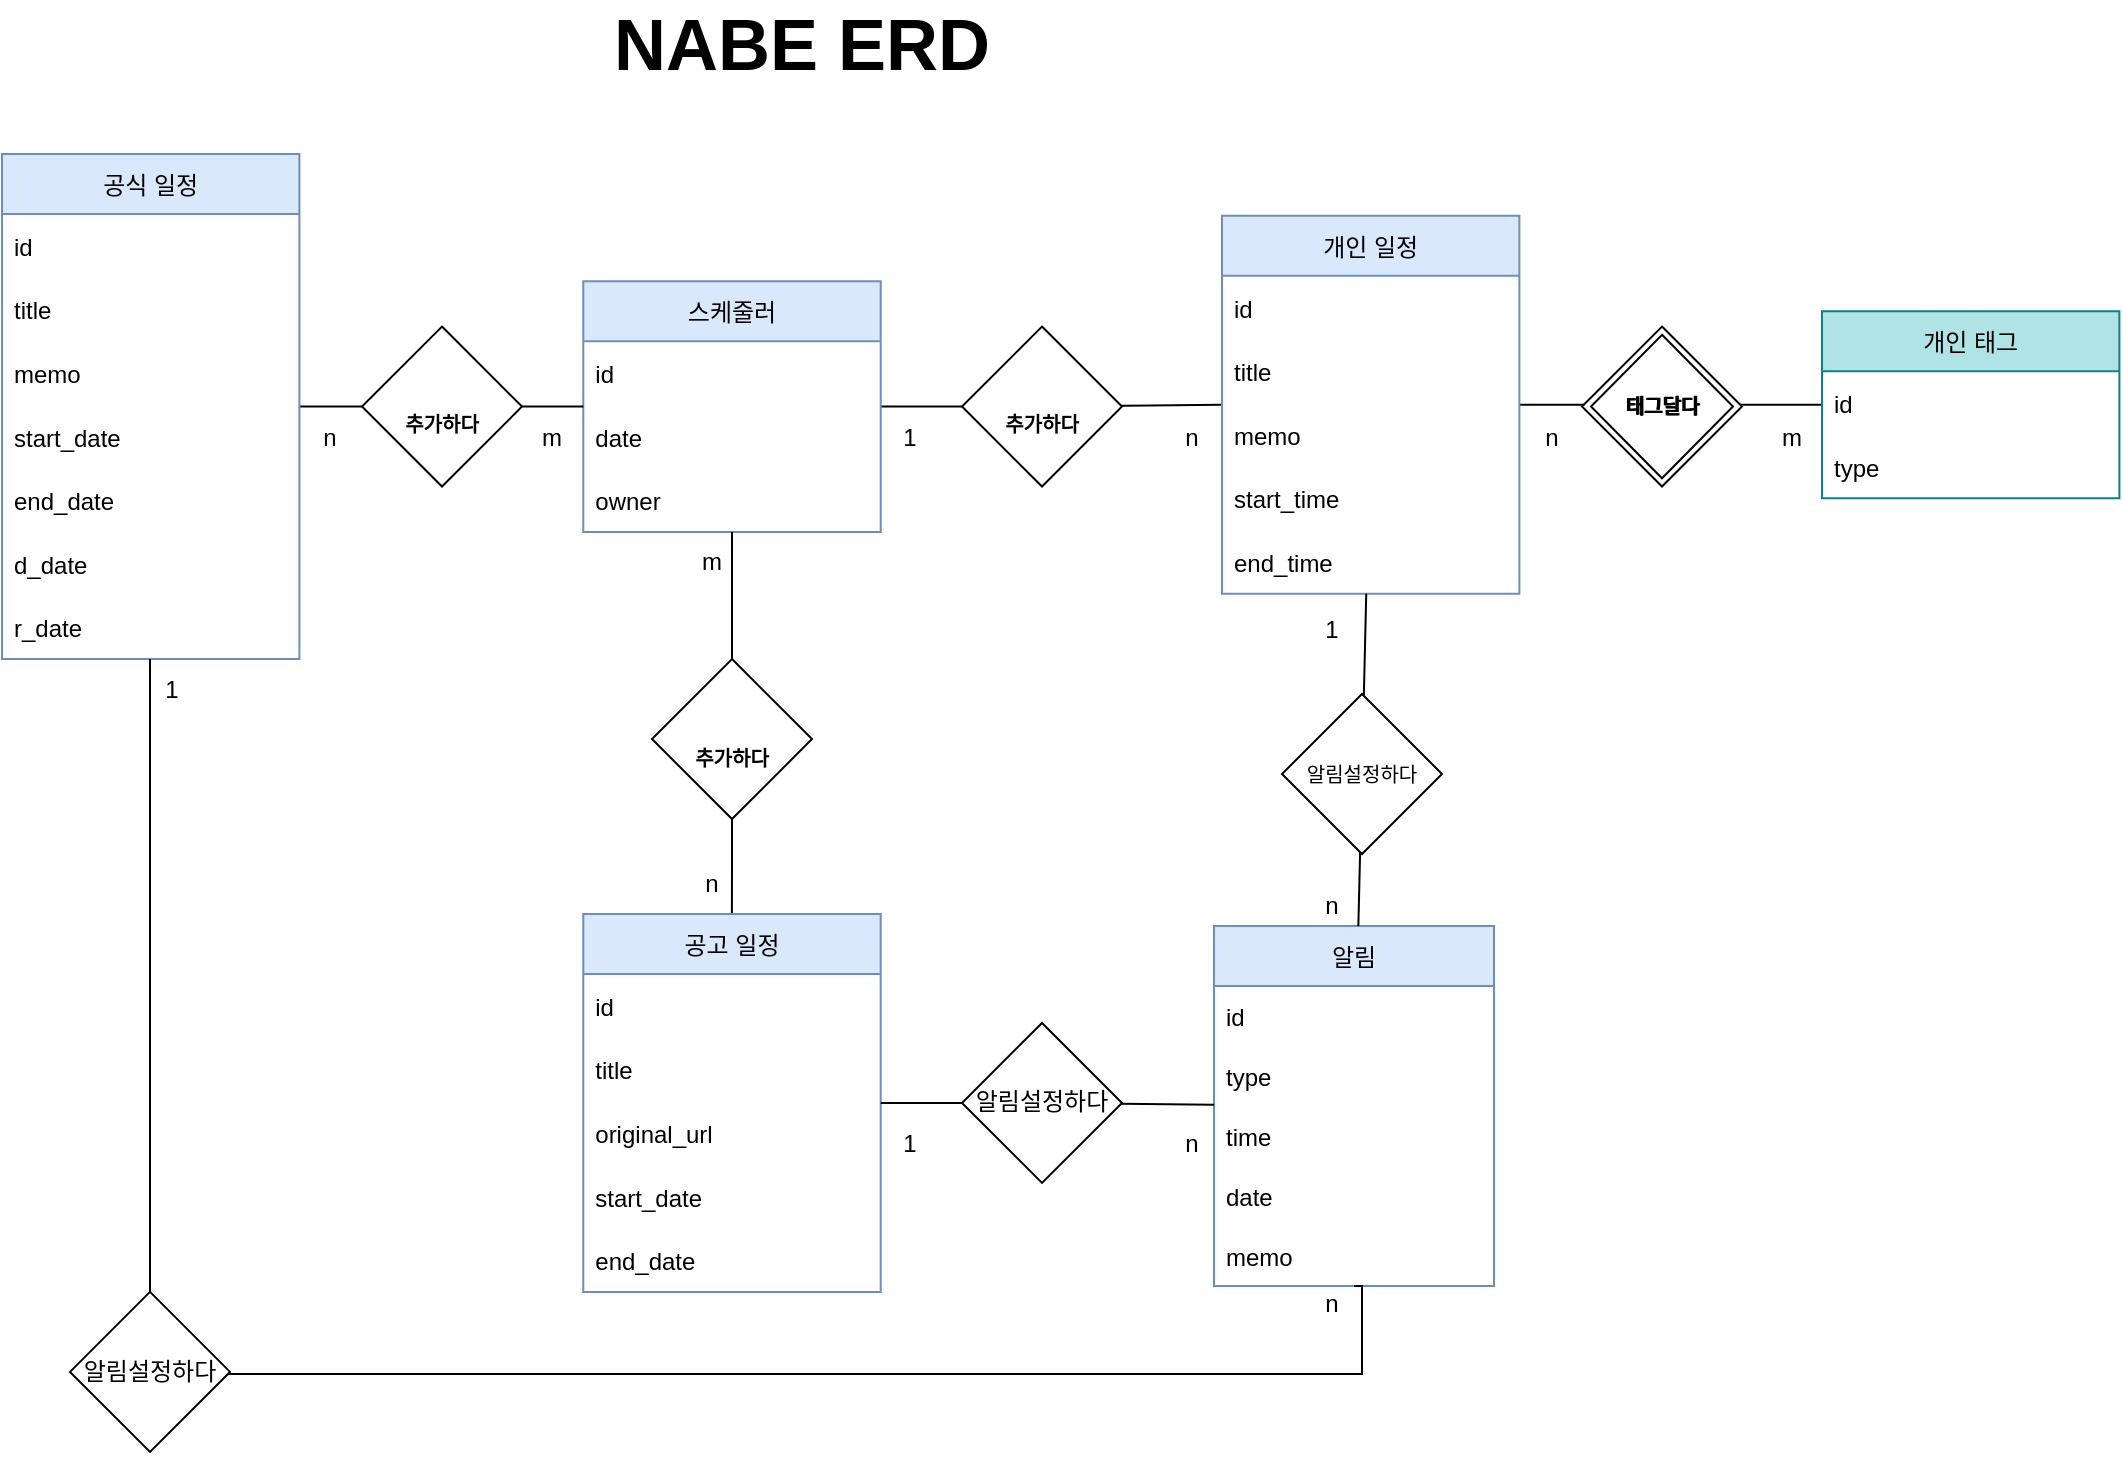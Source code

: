 <mxfile version="20.0.4" type="device"><diagram id="R2lEEEUBdFMjLlhIrx00" name="Page-1"><mxGraphModel dx="1422" dy="2394" grid="0" gridSize="10" guides="1" tooltips="1" connect="1" arrows="1" fold="1" page="0" pageScale="1" pageWidth="850" pageHeight="1100" math="0" shadow="0" extFonts="Permanent Marker^https://fonts.googleapis.com/css?family=Permanent+Marker"><root><mxCell id="0"/><mxCell id="1" parent="0"/><mxCell id="NjRpbK_JH7Lu0Te2wr0x-95" style="edgeStyle=orthogonalEdgeStyle;rounded=0;orthogonalLoop=1;jettySize=auto;html=1;exitX=1;exitY=0.5;exitDx=0;exitDy=0;fontSize=36;endArrow=none;endFill=0;" parent="1" source="NjRpbK_JH7Lu0Te2wr0x-1" target="NjRpbK_JH7Lu0Te2wr0x-4" edge="1"><mxGeometry relative="1" as="geometry"/></mxCell><mxCell id="NjRpbK_JH7Lu0Te2wr0x-99" style="edgeStyle=orthogonalEdgeStyle;rounded=0;orthogonalLoop=1;jettySize=auto;html=1;exitX=0;exitY=0.5;exitDx=0;exitDy=0;fontSize=36;endArrow=none;endFill=0;startArrow=none;" parent="1" source="NjRpbK_JH7Lu0Te2wr0x-102" target="NjRpbK_JH7Lu0Te2wr0x-64" edge="1"><mxGeometry relative="1" as="geometry"/></mxCell><mxCell id="NjRpbK_JH7Lu0Te2wr0x-100" style="edgeStyle=orthogonalEdgeStyle;rounded=0;orthogonalLoop=1;jettySize=auto;html=1;exitX=0.5;exitY=1;exitDx=0;exitDy=0;fontSize=36;endArrow=none;endFill=0;startArrow=none;" parent="1" source="NjRpbK_JH7Lu0Te2wr0x-101" target="NjRpbK_JH7Lu0Te2wr0x-60" edge="1"><mxGeometry relative="1" as="geometry"/></mxCell><mxCell id="NjRpbK_JH7Lu0Te2wr0x-1" value="스케줄러" style="swimlane;fontStyle=0;childLayout=stackLayout;horizontal=1;startSize=30;horizontalStack=0;resizeParent=1;resizeParentMax=0;resizeLast=0;collapsible=1;marginBottom=0;fillColor=#dae8fc;strokeColor=#6c8ebf;" parent="1" vertex="1"><mxGeometry x="410.65" y="-1386.413" width="148.702" height="125.37" as="geometry"/></mxCell><mxCell id="NjRpbK_JH7Lu0Te2wr0x-2" value="id" style="text;strokeColor=none;fillColor=none;align=left;verticalAlign=middle;spacingLeft=4;spacingRight=4;overflow=hidden;points=[[0,0.5],[1,0.5]];portConstraint=eastwest;rotatable=0;" parent="NjRpbK_JH7Lu0Te2wr0x-1" vertex="1"><mxGeometry y="30" width="148.702" height="31.79" as="geometry"/></mxCell><mxCell id="NjRpbK_JH7Lu0Te2wr0x-3" value="date" style="text;strokeColor=none;fillColor=none;align=left;verticalAlign=middle;spacingLeft=4;spacingRight=4;overflow=hidden;points=[[0,0.5],[1,0.5]];portConstraint=eastwest;rotatable=0;" parent="NjRpbK_JH7Lu0Te2wr0x-1" vertex="1"><mxGeometry y="61.79" width="148.702" height="31.79" as="geometry"/></mxCell><mxCell id="NjRpbK_JH7Lu0Te2wr0x-92" value="owner" style="text;strokeColor=none;fillColor=none;align=left;verticalAlign=middle;spacingLeft=4;spacingRight=4;overflow=hidden;points=[[0,0.5],[1,0.5]];portConstraint=eastwest;rotatable=0;" parent="NjRpbK_JH7Lu0Te2wr0x-1" vertex="1"><mxGeometry y="93.58" width="148.702" height="31.79" as="geometry"/></mxCell><mxCell id="NjRpbK_JH7Lu0Te2wr0x-105" style="edgeStyle=orthogonalEdgeStyle;rounded=0;orthogonalLoop=1;jettySize=auto;html=1;exitX=1;exitY=0.5;exitDx=0;exitDy=0;fontSize=10;endArrow=none;endFill=0;" parent="1" source="NjRpbK_JH7Lu0Te2wr0x-4" target="q_sAL5HzXoIGW23Vt9Ow-73" edge="1"><mxGeometry relative="1" as="geometry"/></mxCell><mxCell id="NjRpbK_JH7Lu0Te2wr0x-4" value="개인 일정" style="swimlane;fontStyle=0;childLayout=stackLayout;horizontal=1;startSize=30;horizontalStack=0;resizeParent=1;resizeParentMax=0;resizeLast=0;collapsible=1;marginBottom=0;fillColor=#dae8fc;strokeColor=#6c8ebf;" parent="1" vertex="1"><mxGeometry x="729.995" y="-1419.1" width="148.702" height="188.951" as="geometry"/></mxCell><mxCell id="NjRpbK_JH7Lu0Te2wr0x-5" value="id" style="text;strokeColor=none;fillColor=none;align=left;verticalAlign=middle;spacingLeft=4;spacingRight=4;overflow=hidden;points=[[0,0.5],[1,0.5]];portConstraint=eastwest;rotatable=0;" parent="NjRpbK_JH7Lu0Te2wr0x-4" vertex="1"><mxGeometry y="30" width="148.702" height="31.79" as="geometry"/></mxCell><mxCell id="NjRpbK_JH7Lu0Te2wr0x-6" value="title" style="text;strokeColor=none;fillColor=none;align=left;verticalAlign=middle;spacingLeft=4;spacingRight=4;overflow=hidden;points=[[0,0.5],[1,0.5]];portConstraint=eastwest;rotatable=0;" parent="NjRpbK_JH7Lu0Te2wr0x-4" vertex="1"><mxGeometry y="61.79" width="148.702" height="31.79" as="geometry"/></mxCell><mxCell id="NjRpbK_JH7Lu0Te2wr0x-7" value="memo" style="text;strokeColor=none;fillColor=none;align=left;verticalAlign=middle;spacingLeft=4;spacingRight=4;overflow=hidden;points=[[0,0.5],[1,0.5]];portConstraint=eastwest;rotatable=0;" parent="NjRpbK_JH7Lu0Te2wr0x-4" vertex="1"><mxGeometry y="93.58" width="148.702" height="31.79" as="geometry"/></mxCell><mxCell id="NjRpbK_JH7Lu0Te2wr0x-9" value="start_time" style="text;strokeColor=none;fillColor=none;align=left;verticalAlign=middle;spacingLeft=4;spacingRight=4;overflow=hidden;points=[[0,0.5],[1,0.5]];portConstraint=eastwest;rotatable=0;" parent="NjRpbK_JH7Lu0Te2wr0x-4" vertex="1"><mxGeometry y="125.37" width="148.702" height="31.79" as="geometry"/></mxCell><mxCell id="NjRpbK_JH7Lu0Te2wr0x-10" value="end_time" style="text;strokeColor=none;fillColor=none;align=left;verticalAlign=middle;spacingLeft=4;spacingRight=4;overflow=hidden;points=[[0,0.5],[1,0.5]];portConstraint=eastwest;rotatable=0;" parent="NjRpbK_JH7Lu0Te2wr0x-4" vertex="1"><mxGeometry y="157.16" width="148.702" height="31.79" as="geometry"/></mxCell><mxCell id="NjRpbK_JH7Lu0Te2wr0x-60" value="공고 일정" style="swimlane;fontStyle=0;childLayout=stackLayout;horizontal=1;startSize=30;horizontalStack=0;resizeParent=1;resizeParentMax=0;resizeLast=0;collapsible=1;marginBottom=0;fillColor=#dae8fc;strokeColor=#6c8ebf;" parent="1" vertex="1"><mxGeometry x="410.645" y="-1069.998" width="148.702" height="188.951" as="geometry"/></mxCell><mxCell id="NjRpbK_JH7Lu0Te2wr0x-61" value="id" style="text;strokeColor=none;fillColor=none;align=left;verticalAlign=middle;spacingLeft=4;spacingRight=4;overflow=hidden;points=[[0,0.5],[1,0.5]];portConstraint=eastwest;rotatable=0;" parent="NjRpbK_JH7Lu0Te2wr0x-60" vertex="1"><mxGeometry y="30" width="148.702" height="31.79" as="geometry"/></mxCell><mxCell id="NjRpbK_JH7Lu0Te2wr0x-62" value="title" style="text;strokeColor=none;fillColor=none;align=left;verticalAlign=middle;spacingLeft=4;spacingRight=4;overflow=hidden;points=[[0,0.5],[1,0.5]];portConstraint=eastwest;rotatable=0;" parent="NjRpbK_JH7Lu0Te2wr0x-60" vertex="1"><mxGeometry y="61.79" width="148.702" height="31.79" as="geometry"/></mxCell><mxCell id="NjRpbK_JH7Lu0Te2wr0x-63" value="original_url" style="text;strokeColor=none;fillColor=none;align=left;verticalAlign=middle;spacingLeft=4;spacingRight=4;overflow=hidden;points=[[0,0.5],[1,0.5]];portConstraint=eastwest;rotatable=0;" parent="NjRpbK_JH7Lu0Te2wr0x-60" vertex="1"><mxGeometry y="93.58" width="148.702" height="31.79" as="geometry"/></mxCell><mxCell id="NjRpbK_JH7Lu0Te2wr0x-86" value="start_date" style="text;strokeColor=none;fillColor=none;align=left;verticalAlign=middle;spacingLeft=4;spacingRight=4;overflow=hidden;points=[[0,0.5],[1,0.5]];portConstraint=eastwest;rotatable=0;" parent="NjRpbK_JH7Lu0Te2wr0x-60" vertex="1"><mxGeometry y="125.37" width="148.702" height="31.79" as="geometry"/></mxCell><mxCell id="NjRpbK_JH7Lu0Te2wr0x-87" value="end_date" style="text;strokeColor=none;fillColor=none;align=left;verticalAlign=middle;spacingLeft=4;spacingRight=4;overflow=hidden;points=[[0,0.5],[1,0.5]];portConstraint=eastwest;rotatable=0;" parent="NjRpbK_JH7Lu0Te2wr0x-60" vertex="1"><mxGeometry y="157.16" width="148.702" height="31.79" as="geometry"/></mxCell><mxCell id="NjRpbK_JH7Lu0Te2wr0x-64" value="공식 일정" style="swimlane;fontStyle=0;childLayout=stackLayout;horizontal=1;startSize=30;horizontalStack=0;resizeParent=1;resizeParentMax=0;resizeLast=0;collapsible=1;marginBottom=0;fillColor=#dae8fc;strokeColor=#6c8ebf;" parent="1" vertex="1"><mxGeometry x="119.997" y="-1449.996" width="148.702" height="252.531" as="geometry"/></mxCell><mxCell id="NjRpbK_JH7Lu0Te2wr0x-65" value="id" style="text;strokeColor=none;fillColor=none;align=left;verticalAlign=middle;spacingLeft=4;spacingRight=4;overflow=hidden;points=[[0,0.5],[1,0.5]];portConstraint=eastwest;rotatable=0;" parent="NjRpbK_JH7Lu0Te2wr0x-64" vertex="1"><mxGeometry y="30" width="148.702" height="31.79" as="geometry"/></mxCell><mxCell id="NjRpbK_JH7Lu0Te2wr0x-66" value="title" style="text;strokeColor=none;fillColor=none;align=left;verticalAlign=middle;spacingLeft=4;spacingRight=4;overflow=hidden;points=[[0,0.5],[1,0.5]];portConstraint=eastwest;rotatable=0;" parent="NjRpbK_JH7Lu0Te2wr0x-64" vertex="1"><mxGeometry y="61.79" width="148.702" height="31.79" as="geometry"/></mxCell><mxCell id="NjRpbK_JH7Lu0Te2wr0x-67" value="memo" style="text;strokeColor=none;fillColor=none;align=left;verticalAlign=middle;spacingLeft=4;spacingRight=4;overflow=hidden;points=[[0,0.5],[1,0.5]];portConstraint=eastwest;rotatable=0;" parent="NjRpbK_JH7Lu0Te2wr0x-64" vertex="1"><mxGeometry y="93.58" width="148.702" height="31.79" as="geometry"/></mxCell><mxCell id="NjRpbK_JH7Lu0Te2wr0x-88" value="start_date" style="text;strokeColor=none;fillColor=none;align=left;verticalAlign=middle;spacingLeft=4;spacingRight=4;overflow=hidden;points=[[0,0.5],[1,0.5]];portConstraint=eastwest;rotatable=0;" parent="NjRpbK_JH7Lu0Te2wr0x-64" vertex="1"><mxGeometry y="125.37" width="148.702" height="31.79" as="geometry"/></mxCell><mxCell id="NjRpbK_JH7Lu0Te2wr0x-89" value="end_date" style="text;strokeColor=none;fillColor=none;align=left;verticalAlign=middle;spacingLeft=4;spacingRight=4;overflow=hidden;points=[[0,0.5],[1,0.5]];portConstraint=eastwest;rotatable=0;" parent="NjRpbK_JH7Lu0Te2wr0x-64" vertex="1"><mxGeometry y="157.16" width="148.702" height="31.79" as="geometry"/></mxCell><mxCell id="NjRpbK_JH7Lu0Te2wr0x-90" value="d_date" style="text;strokeColor=none;fillColor=none;align=left;verticalAlign=middle;spacingLeft=4;spacingRight=4;overflow=hidden;points=[[0,0.5],[1,0.5]];portConstraint=eastwest;rotatable=0;" parent="NjRpbK_JH7Lu0Te2wr0x-64" vertex="1"><mxGeometry y="188.951" width="148.702" height="31.79" as="geometry"/></mxCell><mxCell id="NjRpbK_JH7Lu0Te2wr0x-91" value="r_date" style="text;strokeColor=none;fillColor=none;align=left;verticalAlign=middle;spacingLeft=4;spacingRight=4;overflow=hidden;points=[[0,0.5],[1,0.5]];portConstraint=eastwest;rotatable=0;" parent="NjRpbK_JH7Lu0Te2wr0x-64" vertex="1"><mxGeometry y="220.741" width="148.702" height="31.79" as="geometry"/></mxCell><mxCell id="NjRpbK_JH7Lu0Te2wr0x-93" value="&lt;b&gt;&lt;font style=&quot;font-size: 36px;&quot;&gt;NABE ERD&lt;/font&gt;&lt;/b&gt;" style="text;html=1;strokeColor=none;fillColor=none;align=center;verticalAlign=middle;whiteSpace=wrap;rounded=0;" parent="1" vertex="1"><mxGeometry x="400" y="-1520" width="240" height="30" as="geometry"/></mxCell><mxCell id="NjRpbK_JH7Lu0Te2wr0x-102" value="&lt;span style=&quot;font-size: 10px;&quot;&gt;&lt;b&gt;추가하다&lt;/b&gt;&lt;/span&gt;" style="rhombus;whiteSpace=wrap;html=1;fontSize=36;" parent="1" vertex="1"><mxGeometry x="300" y="-1363.73" width="80" height="80" as="geometry"/></mxCell><mxCell id="NjRpbK_JH7Lu0Te2wr0x-103" value="" style="edgeStyle=orthogonalEdgeStyle;rounded=0;orthogonalLoop=1;jettySize=auto;html=1;exitX=0;exitY=0.5;exitDx=0;exitDy=0;fontSize=36;endArrow=none;endFill=0;" parent="1" source="NjRpbK_JH7Lu0Te2wr0x-1" target="NjRpbK_JH7Lu0Te2wr0x-102" edge="1"><mxGeometry relative="1" as="geometry"><mxPoint x="410.65" y="-1323.728" as="sourcePoint"/><mxPoint x="268.698" y="-1323.7" as="targetPoint"/></mxGeometry></mxCell><mxCell id="NjRpbK_JH7Lu0Te2wr0x-104" value="&lt;span style=&quot;font-size: 10px;&quot;&gt;&lt;b&gt;추가하다&lt;/b&gt;&lt;/span&gt;" style="rhombus;whiteSpace=wrap;html=1;fontSize=36;" parent="1" vertex="1"><mxGeometry x="600" y="-1363.73" width="80" height="80" as="geometry"/></mxCell><mxCell id="q_sAL5HzXoIGW23Vt9Ow-73" value="개인 태그" style="swimlane;fontStyle=0;childLayout=stackLayout;horizontal=1;startSize=30;horizontalStack=0;resizeParent=1;resizeParentMax=0;resizeLast=0;collapsible=1;marginBottom=0;fillColor=#b0e3e6;strokeColor=#0e8088;" parent="1" vertex="1"><mxGeometry x="1029.998" y="-1371.41" width="148.702" height="93.58" as="geometry"/></mxCell><mxCell id="q_sAL5HzXoIGW23Vt9Ow-74" value="id" style="text;strokeColor=none;fillColor=none;align=left;verticalAlign=middle;spacingLeft=4;spacingRight=4;overflow=hidden;points=[[0,0.5],[1,0.5]];portConstraint=eastwest;rotatable=0;" parent="q_sAL5HzXoIGW23Vt9Ow-73" vertex="1"><mxGeometry y="30" width="148.702" height="31.79" as="geometry"/></mxCell><mxCell id="q_sAL5HzXoIGW23Vt9Ow-75" value="type" style="text;strokeColor=none;fillColor=none;align=left;verticalAlign=middle;spacingLeft=4;spacingRight=4;overflow=hidden;points=[[0,0.5],[1,0.5]];portConstraint=eastwest;rotatable=0;" parent="q_sAL5HzXoIGW23Vt9Ow-73" vertex="1"><mxGeometry y="61.79" width="148.702" height="31.79" as="geometry"/></mxCell><mxCell id="NjRpbK_JH7Lu0Te2wr0x-106" value="&lt;b&gt;태그달다&lt;/b&gt;" style="rhombus;whiteSpace=wrap;html=1;fontSize=10;fillColor=default;" parent="1" vertex="1"><mxGeometry x="910" y="-1363.73" width="80" height="80" as="geometry"/></mxCell><mxCell id="NjRpbK_JH7Lu0Te2wr0x-113" style="edgeStyle=orthogonalEdgeStyle;rounded=0;orthogonalLoop=1;jettySize=auto;html=1;exitX=0.5;exitY=1;exitDx=0;exitDy=0;fontSize=10;endArrow=none;endFill=0;startArrow=none;" parent="1" source="2Dq9rw3LVNsz7IJOj7ap-1" target="NjRpbK_JH7Lu0Te2wr0x-64" edge="1"><mxGeometry relative="1" as="geometry"><Array as="points"><mxPoint x="194" y="-840"/></Array></mxGeometry></mxCell><mxCell id="vDxI3ABrBd7VpzkWDL6A-2" value="알림" style="swimlane;fontStyle=0;childLayout=stackLayout;horizontal=1;startSize=30;horizontalStack=0;resizeParent=1;resizeParentMax=0;resizeLast=0;collapsible=1;marginBottom=0;fillColor=#dae8fc;strokeColor=#6c8ebf;" parent="1" vertex="1"><mxGeometry x="726" y="-1064" width="140" height="180" as="geometry"/></mxCell><mxCell id="vDxI3ABrBd7VpzkWDL6A-3" value="id" style="text;strokeColor=none;fillColor=none;align=left;verticalAlign=middle;spacingLeft=4;spacingRight=4;overflow=hidden;points=[[0,0.5],[1,0.5]];portConstraint=eastwest;rotatable=0;" parent="vDxI3ABrBd7VpzkWDL6A-2" vertex="1"><mxGeometry y="30" width="140" height="30" as="geometry"/></mxCell><mxCell id="vDxI3ABrBd7VpzkWDL6A-4" value="type" style="text;strokeColor=none;fillColor=none;align=left;verticalAlign=middle;spacingLeft=4;spacingRight=4;overflow=hidden;points=[[0,0.5],[1,0.5]];portConstraint=eastwest;rotatable=0;" parent="vDxI3ABrBd7VpzkWDL6A-2" vertex="1"><mxGeometry y="60" width="140" height="30" as="geometry"/></mxCell><mxCell id="vDxI3ABrBd7VpzkWDL6A-9" value="time" style="text;strokeColor=none;fillColor=none;align=left;verticalAlign=middle;spacingLeft=4;spacingRight=4;overflow=hidden;points=[[0,0.5],[1,0.5]];portConstraint=eastwest;rotatable=0;" parent="vDxI3ABrBd7VpzkWDL6A-2" vertex="1"><mxGeometry y="90" width="140" height="30" as="geometry"/></mxCell><mxCell id="MnGoxhjMUu3dCWwJsWiS-6" value="date" style="text;strokeColor=none;fillColor=none;align=left;verticalAlign=middle;spacingLeft=4;spacingRight=4;overflow=hidden;points=[[0,0.5],[1,0.5]];portConstraint=eastwest;rotatable=0;" parent="vDxI3ABrBd7VpzkWDL6A-2" vertex="1"><mxGeometry y="120" width="140" height="30" as="geometry"/></mxCell><mxCell id="8w85eZOWtA_6GfHyQTSn-62" value="memo" style="text;strokeColor=none;fillColor=none;align=left;verticalAlign=middle;spacingLeft=4;spacingRight=4;overflow=hidden;points=[[0,0.5],[1,0.5]];portConstraint=eastwest;rotatable=0;" parent="vDxI3ABrBd7VpzkWDL6A-2" vertex="1"><mxGeometry y="150" width="140" height="30" as="geometry"/></mxCell><mxCell id="NjRpbK_JH7Lu0Te2wr0x-108" value="" style="endArrow=none;html=1;rounded=0;fontSize=10;startArrow=none;" parent="1" source="2Dq9rw3LVNsz7IJOj7ap-3" target="vDxI3ABrBd7VpzkWDL6A-2" edge="1"><mxGeometry width="50" height="50" relative="1" as="geometry"><mxPoint x="500" y="-1210" as="sourcePoint"/><mxPoint x="550" y="-1260" as="targetPoint"/></mxGeometry></mxCell><mxCell id="NjRpbK_JH7Lu0Te2wr0x-111" value="" style="endArrow=none;html=1;rounded=0;fontSize=10;startArrow=none;" parent="1" source="NjRpbK_JH7Lu0Te2wr0x-115" target="vDxI3ABrBd7VpzkWDL6A-2" edge="1"><mxGeometry width="50" height="50" relative="1" as="geometry"><mxPoint x="500" y="-1210" as="sourcePoint"/><mxPoint x="550" y="-1260" as="targetPoint"/></mxGeometry></mxCell><mxCell id="NjRpbK_JH7Lu0Te2wr0x-101" value="&lt;span style=&quot;font-size: 10px;&quot;&gt;&lt;b&gt;추가하다&lt;/b&gt;&lt;/span&gt;" style="rhombus;whiteSpace=wrap;html=1;fontSize=36;" parent="1" vertex="1"><mxGeometry x="445" y="-1197.46" width="80" height="80" as="geometry"/></mxCell><mxCell id="NjRpbK_JH7Lu0Te2wr0x-114" value="" style="edgeStyle=orthogonalEdgeStyle;rounded=0;orthogonalLoop=1;jettySize=auto;html=1;exitX=0.5;exitY=1;exitDx=0;exitDy=0;fontSize=36;endArrow=none;endFill=0;" parent="1" source="NjRpbK_JH7Lu0Te2wr0x-1" target="NjRpbK_JH7Lu0Te2wr0x-101" edge="1"><mxGeometry relative="1" as="geometry"><mxPoint x="485.001" y="-1261.043" as="sourcePoint"/><mxPoint x="485" y="-1069.998" as="targetPoint"/></mxGeometry></mxCell><mxCell id="NjRpbK_JH7Lu0Te2wr0x-115" value="알림설정하다" style="rhombus;whiteSpace=wrap;html=1;fontSize=10;fillColor=default;" parent="1" vertex="1"><mxGeometry x="760" y="-1180" width="80" height="80" as="geometry"/></mxCell><mxCell id="NjRpbK_JH7Lu0Te2wr0x-116" value="" style="endArrow=none;html=1;rounded=0;fontSize=10;" parent="1" source="NjRpbK_JH7Lu0Te2wr0x-4" target="NjRpbK_JH7Lu0Te2wr0x-115" edge="1"><mxGeometry width="50" height="50" relative="1" as="geometry"><mxPoint x="803.17" y="-1230.149" as="sourcePoint"/><mxPoint x="800.934" y="-1050.52" as="targetPoint"/></mxGeometry></mxCell><mxCell id="2Dq9rw3LVNsz7IJOj7ap-1" value="알림설정하다" style="rhombus;whiteSpace=wrap;html=1;" parent="1" vertex="1"><mxGeometry x="154" y="-881.05" width="80" height="80" as="geometry"/></mxCell><mxCell id="2Dq9rw3LVNsz7IJOj7ap-2" value="" style="edgeStyle=orthogonalEdgeStyle;rounded=0;orthogonalLoop=1;jettySize=auto;html=1;exitX=0.5;exitY=1;exitDx=0;exitDy=0;fontSize=10;endArrow=none;endFill=0;" parent="1" source="vDxI3ABrBd7VpzkWDL6A-2" target="2Dq9rw3LVNsz7IJOj7ap-1" edge="1"><mxGeometry relative="1" as="geometry"><Array as="points"><mxPoint x="800" y="-840"/></Array><mxPoint x="800" y="-900.52" as="sourcePoint"/><mxPoint x="194" y="-1197.465" as="targetPoint"/></mxGeometry></mxCell><mxCell id="2Dq9rw3LVNsz7IJOj7ap-3" value="알림설정하다" style="rhombus;whiteSpace=wrap;html=1;" parent="1" vertex="1"><mxGeometry x="600" y="-1015.52" width="80" height="80" as="geometry"/></mxCell><mxCell id="2Dq9rw3LVNsz7IJOj7ap-4" value="" style="endArrow=none;html=1;rounded=0;fontSize=10;" parent="1" source="NjRpbK_JH7Lu0Te2wr0x-60" target="2Dq9rw3LVNsz7IJOj7ap-3" edge="1"><mxGeometry width="50" height="50" relative="1" as="geometry"><mxPoint x="559.347" y="-975.522" as="sourcePoint"/><mxPoint x="730" y="-975.521" as="targetPoint"/></mxGeometry></mxCell><mxCell id="GEluelxcflbLjcZ2ShhA-2" value="1" style="text;html=1;strokeColor=none;fillColor=none;align=center;verticalAlign=middle;whiteSpace=wrap;rounded=0;" parent="1" vertex="1"><mxGeometry x="559.35" y="-1322.62" width="30" height="30" as="geometry"/></mxCell><mxCell id="GEluelxcflbLjcZ2ShhA-4" value="n" style="text;html=1;strokeColor=none;fillColor=none;align=center;verticalAlign=middle;whiteSpace=wrap;rounded=0;" parent="1" vertex="1"><mxGeometry x="700" y="-1322.62" width="30" height="30" as="geometry"/></mxCell><mxCell id="GEluelxcflbLjcZ2ShhA-6" value="n" style="text;html=1;strokeColor=none;fillColor=none;align=center;verticalAlign=middle;whiteSpace=wrap;rounded=0;" parent="1" vertex="1"><mxGeometry x="880" y="-1322.62" width="30" height="30" as="geometry"/></mxCell><mxCell id="GEluelxcflbLjcZ2ShhA-7" value="m" style="text;html=1;strokeColor=none;fillColor=none;align=center;verticalAlign=middle;whiteSpace=wrap;rounded=0;" parent="1" vertex="1"><mxGeometry x="1000" y="-1322.62" width="30" height="30" as="geometry"/></mxCell><mxCell id="GEluelxcflbLjcZ2ShhA-8" value="1" style="text;html=1;strokeColor=none;fillColor=none;align=center;verticalAlign=middle;whiteSpace=wrap;rounded=0;" parent="1" vertex="1"><mxGeometry x="770" y="-1227.46" width="30" height="30" as="geometry"/></mxCell><mxCell id="GEluelxcflbLjcZ2ShhA-9" value="n" style="text;html=1;strokeColor=none;fillColor=none;align=center;verticalAlign=middle;whiteSpace=wrap;rounded=0;" parent="1" vertex="1"><mxGeometry x="770" y="-1089" width="30" height="30" as="geometry"/></mxCell><mxCell id="GEluelxcflbLjcZ2ShhA-10" value="1" style="text;html=1;strokeColor=none;fillColor=none;align=center;verticalAlign=middle;whiteSpace=wrap;rounded=0;" parent="1" vertex="1"><mxGeometry x="559.35" y="-970.0" width="30" height="30" as="geometry"/></mxCell><mxCell id="GEluelxcflbLjcZ2ShhA-11" value="1" style="text;html=1;strokeColor=none;fillColor=none;align=center;verticalAlign=middle;whiteSpace=wrap;rounded=0;" parent="1" vertex="1"><mxGeometry x="190" y="-1197.46" width="30" height="30" as="geometry"/></mxCell><mxCell id="GEluelxcflbLjcZ2ShhA-12" value="n" style="text;html=1;strokeColor=none;fillColor=none;align=center;verticalAlign=middle;whiteSpace=wrap;rounded=0;" parent="1" vertex="1"><mxGeometry x="700" y="-970.0" width="30" height="30" as="geometry"/></mxCell><mxCell id="GEluelxcflbLjcZ2ShhA-13" value="n" style="text;html=1;strokeColor=none;fillColor=none;align=center;verticalAlign=middle;whiteSpace=wrap;rounded=0;" parent="1" vertex="1"><mxGeometry x="770" y="-890.0" width="30" height="30" as="geometry"/></mxCell><mxCell id="GEluelxcflbLjcZ2ShhA-14" value="m" style="text;html=1;strokeColor=none;fillColor=none;align=center;verticalAlign=middle;whiteSpace=wrap;rounded=0;" parent="1" vertex="1"><mxGeometry x="380" y="-1322.62" width="30" height="30" as="geometry"/></mxCell><mxCell id="GEluelxcflbLjcZ2ShhA-15" value="n" style="text;html=1;strokeColor=none;fillColor=none;align=center;verticalAlign=middle;whiteSpace=wrap;rounded=0;" parent="1" vertex="1"><mxGeometry x="268.7" y="-1322.62" width="30" height="30" as="geometry"/></mxCell><mxCell id="GEluelxcflbLjcZ2ShhA-17" value="m" style="text;html=1;strokeColor=none;fillColor=none;align=center;verticalAlign=middle;whiteSpace=wrap;rounded=0;" parent="1" vertex="1"><mxGeometry x="460" y="-1261.04" width="30" height="30" as="geometry"/></mxCell><mxCell id="GEluelxcflbLjcZ2ShhA-18" value="n" style="text;html=1;strokeColor=none;fillColor=none;align=center;verticalAlign=middle;whiteSpace=wrap;rounded=0;" parent="1" vertex="1"><mxGeometry x="460" y="-1100" width="30" height="30" as="geometry"/></mxCell><mxCell id="3mJgF4OJRV5dYup8jODM-1" value="&lt;b&gt;태그달다&lt;/b&gt;" style="rhombus;whiteSpace=wrap;html=1;fontSize=10;fillColor=none;" vertex="1" parent="1"><mxGeometry x="914.5" y="-1359.6" width="71" height="71.73" as="geometry"/></mxCell></root></mxGraphModel></diagram></mxfile>